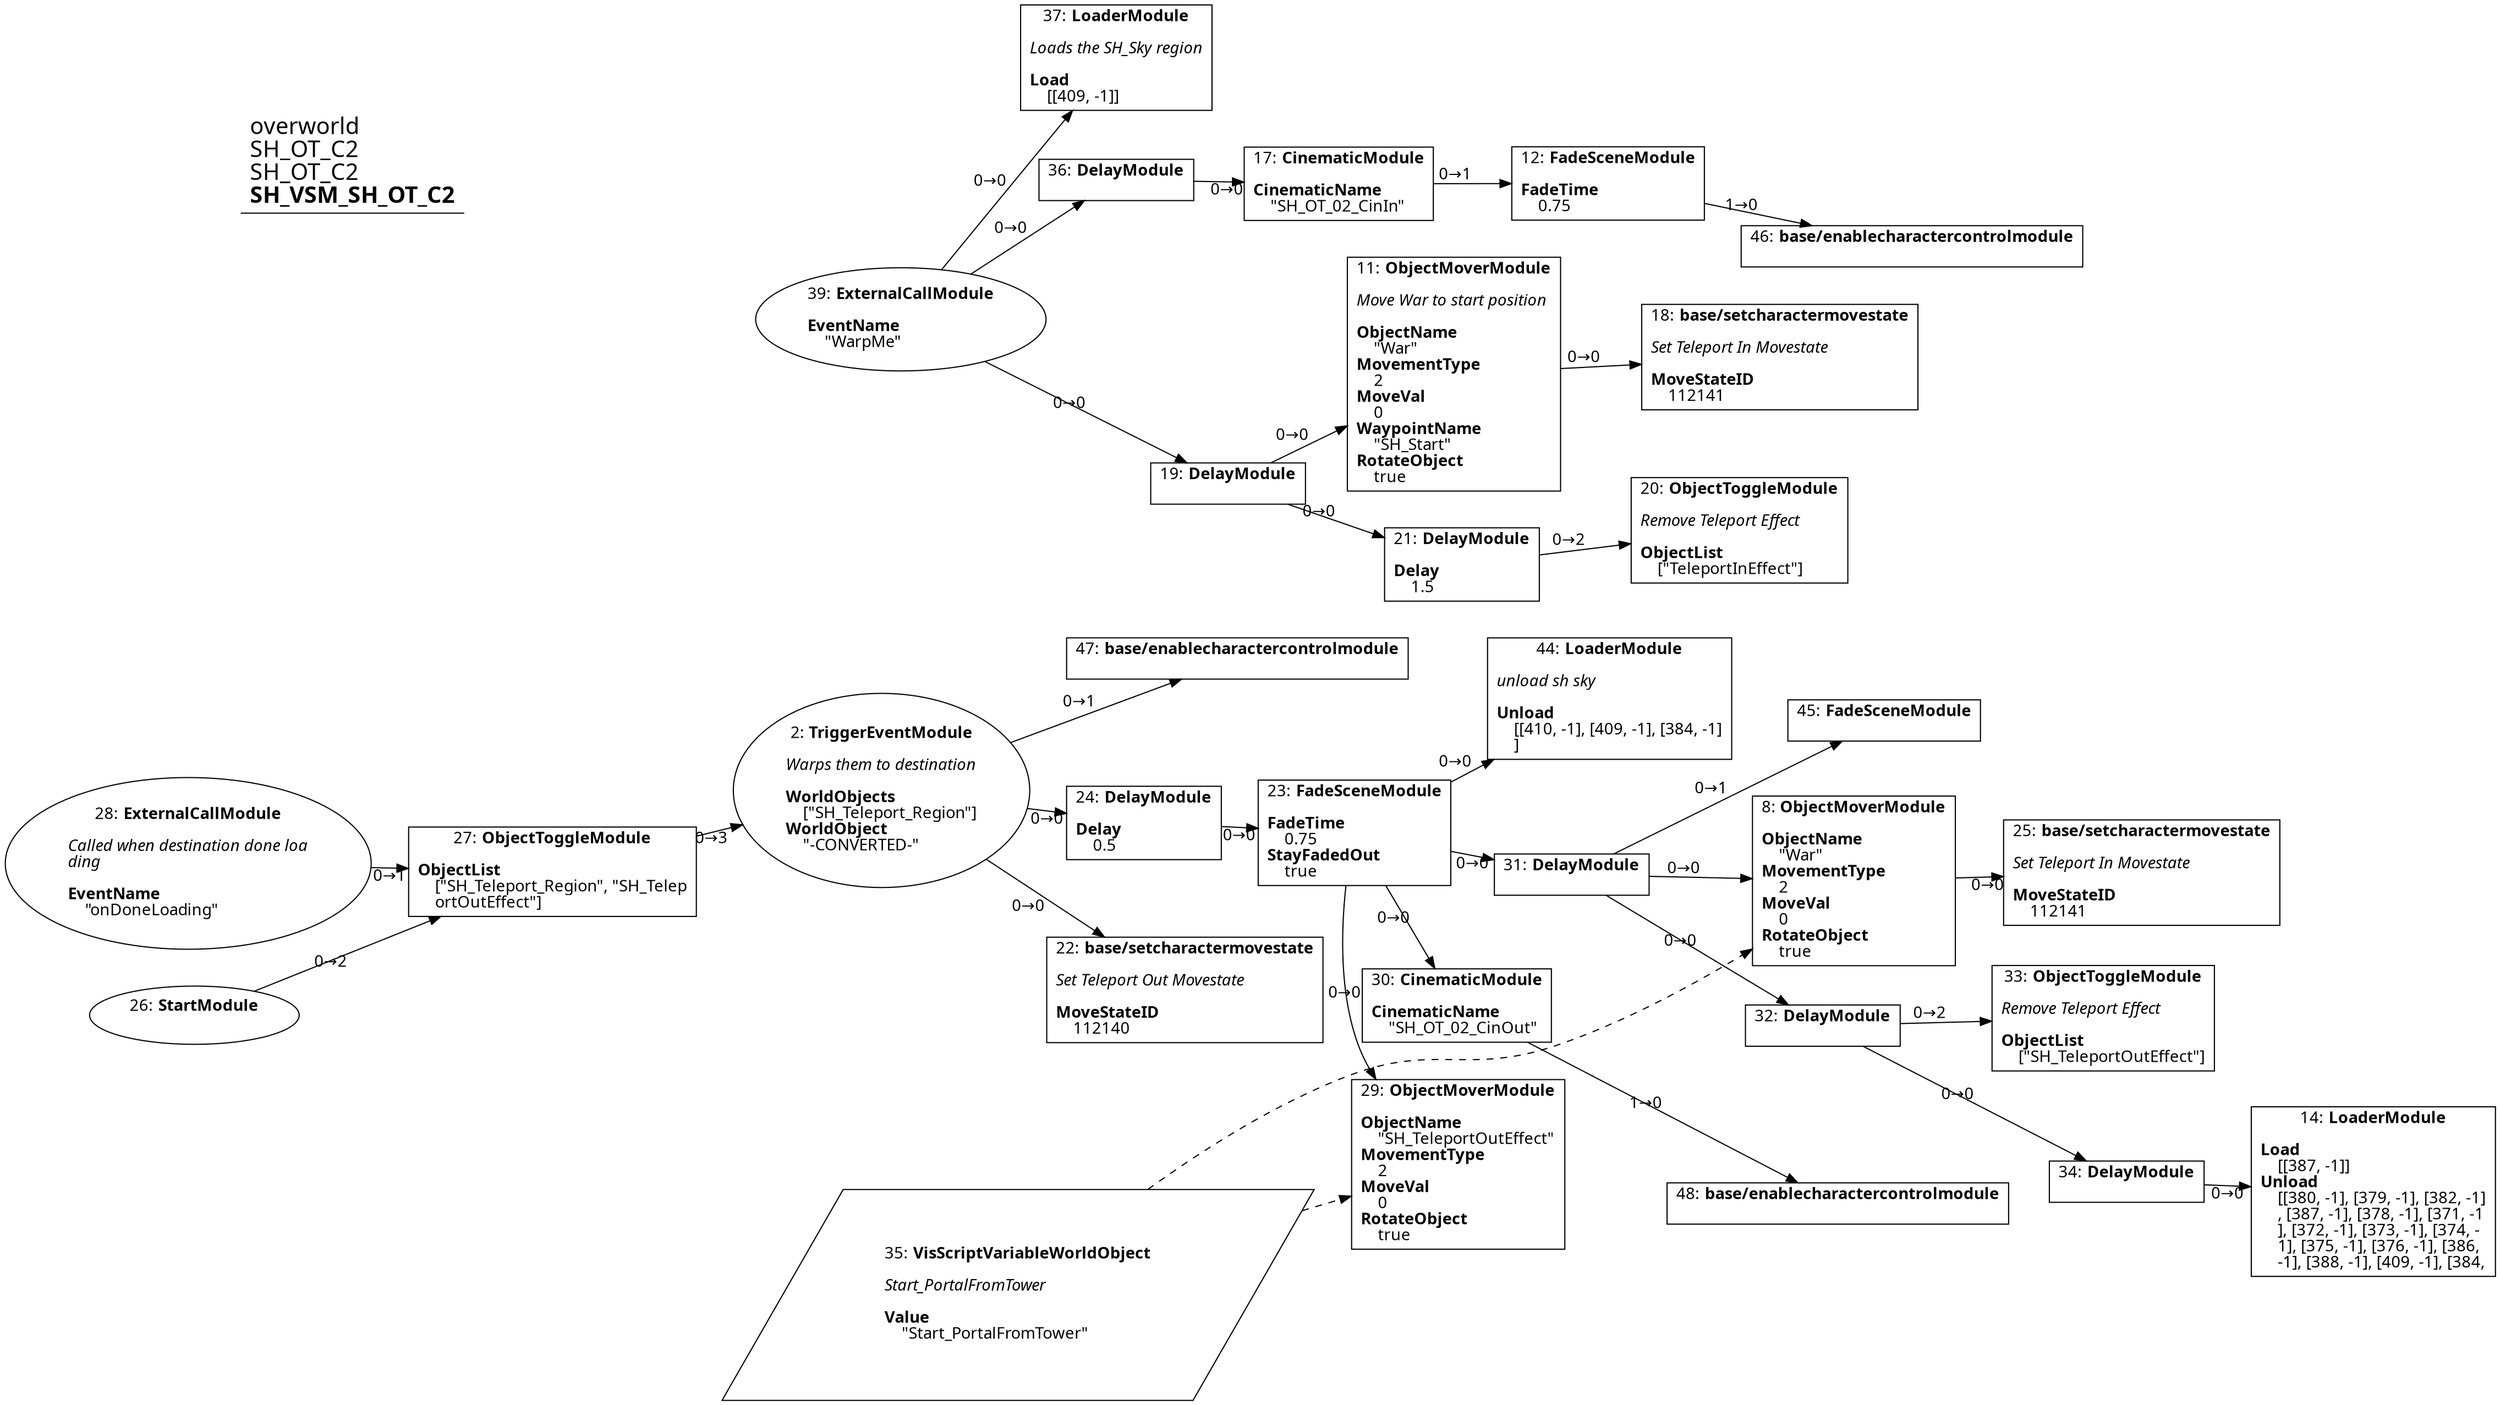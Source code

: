 digraph {
    layout = fdp;
    overlap = prism;
    sep = "+16";
    splines = spline;

    node [ shape = box ];

    graph [ fontname = "Segoe UI" ];
    node [ fontname = "Segoe UI" ];
    edge [ fontname = "Segoe UI" ];

    2 [ label = <2: <b>TriggerEventModule</b><br/><br/><i>Warps them to destination<br align="left"/></i><br align="left"/><b>WorldObjects</b><br align="left"/>    [&quot;SH_Teleport_Region&quot;]<br align="left"/><b>WorldObject</b><br align="left"/>    &quot;-CONVERTED-&quot;<br align="left"/>> ];
    2 [ shape = oval ]
    2 [ pos = "0.379,-0.47400004!" ];
    2 -> 22 [ label = "0→0" ];
    2 -> 24 [ label = "0→0" ];
    2 -> 47 [ label = "0→1" ];

    8 [ label = <8: <b>ObjectMoverModule</b><br/><br/><b>ObjectName</b><br align="left"/>    &quot;War&quot;<br align="left"/><b>MovementType</b><br align="left"/>    2<br align="left"/><b>MoveVal</b><br align="left"/>    0<br align="left"/><b>RotateObject</b><br align="left"/>    true<br align="left"/>> ];
    8 [ pos = "1.366,-0.544!" ];
    8 -> 25 [ label = "0→0" ];
    35 -> 8 [ style = dashed ];

    11 [ label = <11: <b>ObjectMoverModule</b><br/><br/><i>Move War to start position<br align="left"/></i><br align="left"/><b>ObjectName</b><br align="left"/>    &quot;War&quot;<br align="left"/><b>MovementType</b><br align="left"/>    2<br align="left"/><b>MoveVal</b><br align="left"/>    0<br align="left"/><b>WaypointName</b><br align="left"/>    &quot;SH_Start&quot;<br align="left"/><b>RotateObject</b><br align="left"/>    true<br align="left"/>> ];
    11 [ pos = "0.99600005,0.23400001!" ];
    11 -> 18 [ label = "0→0" ];

    12 [ label = <12: <b>FadeSceneModule</b><br/><br/><b>FadeTime</b><br align="left"/>    0.75<br align="left"/>> ];
    12 [ pos = "1.1570001,0.41200003!" ];
    12 -> 46 [ label = "1→0" ];

    14 [ label = <14: <b>LoaderModule</b><br/><br/><b>Load</b><br align="left"/>    [[387, -1]]<br align="left"/><b>Unload</b><br align="left"/>    [[380, -1], [379, -1], [382, -1]<br align="left"/>    , [387, -1], [378, -1], [371, -1<br align="left"/>    ], [372, -1], [373, -1], [374, -<br align="left"/>    1], [375, -1], [376, -1], [386, <br align="left"/>    -1], [388, -1], [409, -1], [384,<br align="left"/>> ];
    14 [ pos = "1.9260001,-0.98100007!" ];

    17 [ label = <17: <b>CinematicModule</b><br/><br/><b>CinematicName</b><br align="left"/>    &quot;SH_OT_02_CinIn&quot;<br align="left"/>> ];
    17 [ pos = "0.93700004,0.38900003!" ];
    17 -> 12 [ label = "0→1" ];

    18 [ label = <18: <b>base/setcharactermovestate</b><br/><br/><i>Set Teleport In Movestate<br align="left"/></i><br align="left"/><b>MoveStateID</b><br align="left"/>    112141<br align="left"/>> ];
    18 [ pos = "1.238,0.23400001!" ];

    19 [ label = <19: <b>DelayModule</b><br/><br/>> ];
    19 [ pos = "0.77800006,0.12900001!" ];
    19 -> 11 [ label = "0→0" ];
    19 -> 21 [ label = "0→0" ];

    20 [ label = <20: <b>ObjectToggleModule</b><br/><br/><i>Remove Teleport Effect<br align="left"/></i><br align="left"/><b>ObjectList</b><br align="left"/>    [&quot;TeleportInEffect&quot;]<br align="left"/>> ];
    20 [ pos = "1.243,0.076000005!" ];

    21 [ label = <21: <b>DelayModule</b><br/><br/><b>Delay</b><br align="left"/>    1.5<br align="left"/>> ];
    21 [ pos = "1.001,0.030000001!" ];
    21 -> 20 [ label = "0→2" ];

    22 [ label = <22: <b>base/setcharactermovestate</b><br/><br/><i>Set Teleport Out Movestate<br align="left"/></i><br align="left"/><b>MoveStateID</b><br align="left"/>    112140<br align="left"/>> ];
    22 [ pos = "0.68500006,-0.67800003!" ];

    23 [ label = <23: <b>FadeSceneModule</b><br/><br/><b>FadeTime</b><br align="left"/>    0.75<br align="left"/><b>StayFadedOut</b><br align="left"/>    true<br align="left"/>> ];
    23 [ pos = "0.88000005,-0.47500002!" ];
    23 -> 29 [ label = "0→0" ];
    23 -> 30 [ label = "0→0" ];
    23 -> 31 [ label = "0→0" ];
    23 -> 44 [ label = "0→0" ];

    24 [ label = <24: <b>DelayModule</b><br/><br/><b>Delay</b><br align="left"/>    0.5<br align="left"/>> ];
    24 [ pos = "0.68200004,-0.47400004!" ];
    24 -> 23 [ label = "0→0" ];

    25 [ label = <25: <b>base/setcharactermovestate</b><br/><br/><i>Set Teleport In Movestate<br align="left"/></i><br align="left"/><b>MoveStateID</b><br align="left"/>    112141<br align="left"/>> ];
    25 [ pos = "1.605,-0.544!" ];

    26 [ label = <26: <b>StartModule</b><br/><br/>> ];
    26 [ shape = oval ]
    26 [ pos = "-0.32900003,-0.651!" ];
    26 -> 27 [ label = "0→2" ];

    27 [ label = <27: <b>ObjectToggleModule</b><br/><br/><b>ObjectList</b><br align="left"/>    [&quot;SH_Teleport_Region&quot;, &quot;SH_Telep<br align="left"/>    ortOutEffect&quot;]<br align="left"/>> ];
    27 [ pos = "-0.049000002,-0.54300004!" ];
    27 -> 2 [ label = "0→3" ];

    28 [ label = <28: <b>ExternalCallModule</b><br/><br/><i>Called when destination done loa<br align="left"/>ding<br align="left"/></i><br align="left"/><b>EventName</b><br align="left"/>    &quot;onDoneLoading&quot;<br align="left"/>> ];
    28 [ shape = oval ]
    28 [ pos = "-0.32900003,-0.56600004!" ];
    28 -> 27 [ label = "0→1" ];

    29 [ label = <29: <b>ObjectMoverModule</b><br/><br/><b>ObjectName</b><br align="left"/>    &quot;SH_TeleportOutEffect&quot;<br align="left"/><b>MovementType</b><br align="left"/>    2<br align="left"/><b>MoveVal</b><br align="left"/>    0<br align="left"/><b>RotateObject</b><br align="left"/>    true<br align="left"/>> ];
    29 [ pos = "1.136,-0.93700004!" ];
    35 -> 29 [ style = dashed ];

    30 [ label = <30: <b>CinematicModule</b><br/><br/><b>CinematicName</b><br align="left"/>    &quot;SH_OT_02_CinOut&quot;<br align="left"/>> ];
    30 [ pos = "1.136,-0.78000003!" ];
    30 -> 48 [ label = "1→0" ];

    31 [ label = <31: <b>DelayModule</b><br/><br/>> ];
    31 [ pos = "1.143,-0.544!" ];
    31 -> 8 [ label = "0→0" ];
    31 -> 32 [ label = "0→0" ];
    31 -> 45 [ label = "0→1" ];

    32 [ label = <32: <b>DelayModule</b><br/><br/>> ];
    32 [ pos = "1.3700001,-0.74700004!" ];
    32 -> 33 [ label = "0→2" ];
    32 -> 34 [ label = "0→0" ];

    33 [ label = <33: <b>ObjectToggleModule</b><br/><br/><i>Remove Teleport Effect<br align="left"/></i><br align="left"/><b>ObjectList</b><br align="left"/>    [&quot;SH_TeleportOutEffect&quot;]<br align="left"/>> ];
    33 [ pos = "1.616,-0.70100003!" ];

    34 [ label = <34: <b>DelayModule</b><br/><br/>> ];
    34 [ pos = "1.713,-0.98100007!" ];
    34 -> 14 [ label = "0→0" ];

    35 [ label = <35: <b>VisScriptVariableWorldObject</b><br/><br/><i>Start_PortalFromTower<br align="left"/></i><br align="left"/><b>Value</b><br align="left"/>    &quot;Start_PortalFromTower&quot;<br align="left"/>> ];
    35 [ shape = parallelogram ]
    35 [ pos = "0.67800003,-1.0610001!" ];

    36 [ label = <36: <b>DelayModule</b><br/><br/>> ];
    36 [ pos = "0.763,0.38900003!" ];
    36 -> 17 [ label = "0→0" ];

    37 [ label = <37: <b>LoaderModule</b><br/><br/><i>Loads the SH_Sky region<br align="left"/></i><br align="left"/><b>Load</b><br align="left"/>    [[409, -1]]<br align="left"/>> ];
    37 [ pos = "0.763,0.517!" ];

    39 [ label = <39: <b>ExternalCallModule</b><br/><br/><b>EventName</b><br align="left"/>    &quot;WarpMe&quot;<br align="left"/>> ];
    39 [ shape = oval ]
    39 [ pos = "0.41900003,0.275!" ];
    39 -> 37 [ label = "0→0" ];
    39 -> 36 [ label = "0→0" ];
    39 -> 19 [ label = "0→0" ];

    44 [ label = <44: <b>LoaderModule</b><br/><br/><i>unload sh sky<br align="left"/></i><br align="left"/><b>Unload</b><br align="left"/>    [[410, -1], [409, -1], [384, -1]<br align="left"/>    ]<br align="left"/>> ];
    44 [ pos = "1.1500001,-0.377!" ];

    45 [ label = <45: <b>FadeSceneModule</b><br/><br/>> ];
    45 [ pos = "1.396,-0.393!" ];

    46 [ label = <46: <b>base/enablecharactercontrolmodule</b><br/><br/>> ];
    46 [ pos = "1.394,0.38900003!" ];

    47 [ label = <47: <b>base/enablecharactercontrolmodule</b><br/><br/>> ];
    47 [ pos = "0.683,-0.34100002!" ];

    48 [ label = <48: <b>base/enablecharactercontrolmodule</b><br/><br/>> ];
    48 [ pos = "1.3840001,-0.97200006!" ];

    title [ pos = "-0.33,0.518!" ];
    title [ shape = underline ];
    title [ label = <<font point-size="20">overworld<br align="left"/>SH_OT_C2<br align="left"/>SH_OT_C2<br align="left"/><b>SH_VSM_SH_OT_C2</b><br align="left"/></font>> ];
}
